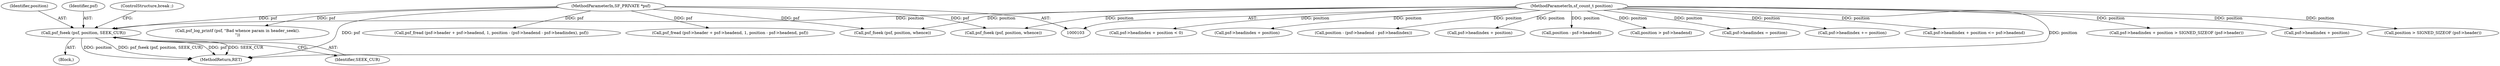 digraph "0_libsndfile_708e996c87c5fae77b104ccfeb8f6db784c32074_14@pointer" {
"1000217" [label="(Call,psf_fseek (psf, position, SEEK_CUR))"];
"1000104" [label="(MethodParameterIn,SF_PRIVATE *psf)"];
"1000105" [label="(MethodParameterIn,sf_count_t position)"];
"1000219" [label="(Identifier,position)"];
"1000218" [label="(Identifier,psf)"];
"1000199" [label="(Call,psf->headindex + position > SIGNED_SIZEOF (psf->header))"];
"1000217" [label="(Call,psf_fseek (psf, position, SEEK_CUR))"];
"1000255" [label="(Call,psf_log_printf (psf, \"Bad whence param in header_seek().\n\"))"];
"1000183" [label="(Call,psf->headindex + position)"];
"1000113" [label="(Call,position > SIGNED_SIZEOF (psf->header))"];
"1000158" [label="(Call,psf->headindex + position < 0)"];
"1000200" [label="(Call,psf->headindex + position)"];
"1000235" [label="(Call,position - (psf->headend - psf->headindex))"];
"1000159" [label="(Call,psf->headindex + position)"];
"1000105" [label="(MethodParameterIn,sf_count_t position)"];
"1000120" [label="(Call,psf_fseek (psf, position, whence))"];
"1000104" [label="(MethodParameterIn,SF_PRIVATE *psf)"];
"1000144" [label="(Call,position - psf->headend)"];
"1000220" [label="(Identifier,SEEK_CUR)"];
"1000260" [label="(MethodReturn,RET)"];
"1000226" [label="(Call,psf_fread (psf->header + psf->headend, 1, position - (psf->headend - psf->headindex), psf))"];
"1000126" [label="(Call,position > psf->headend)"];
"1000176" [label="(Call,psf_fseek (psf, position, whence))"];
"1000150" [label="(Call,psf->headindex = position)"];
"1000135" [label="(Call,psf_fread (psf->header + psf->headend, 1, position - psf->headend, psf))"];
"1000209" [label="(Block,)"];
"1000192" [label="(Call,psf->headindex += position)"];
"1000182" [label="(Call,psf->headindex + position <= psf->headend)"];
"1000221" [label="(ControlStructure,break ;)"];
"1000217" -> "1000209"  [label="AST: "];
"1000217" -> "1000220"  [label="CFG: "];
"1000218" -> "1000217"  [label="AST: "];
"1000219" -> "1000217"  [label="AST: "];
"1000220" -> "1000217"  [label="AST: "];
"1000221" -> "1000217"  [label="CFG: "];
"1000217" -> "1000260"  [label="DDG: position"];
"1000217" -> "1000260"  [label="DDG: psf_fseek (psf, position, SEEK_CUR)"];
"1000217" -> "1000260"  [label="DDG: psf"];
"1000217" -> "1000260"  [label="DDG: SEEK_CUR"];
"1000104" -> "1000217"  [label="DDG: psf"];
"1000105" -> "1000217"  [label="DDG: position"];
"1000104" -> "1000103"  [label="AST: "];
"1000104" -> "1000260"  [label="DDG: psf"];
"1000104" -> "1000120"  [label="DDG: psf"];
"1000104" -> "1000135"  [label="DDG: psf"];
"1000104" -> "1000176"  [label="DDG: psf"];
"1000104" -> "1000226"  [label="DDG: psf"];
"1000104" -> "1000255"  [label="DDG: psf"];
"1000105" -> "1000103"  [label="AST: "];
"1000105" -> "1000260"  [label="DDG: position"];
"1000105" -> "1000113"  [label="DDG: position"];
"1000105" -> "1000120"  [label="DDG: position"];
"1000105" -> "1000126"  [label="DDG: position"];
"1000105" -> "1000144"  [label="DDG: position"];
"1000105" -> "1000150"  [label="DDG: position"];
"1000105" -> "1000158"  [label="DDG: position"];
"1000105" -> "1000159"  [label="DDG: position"];
"1000105" -> "1000176"  [label="DDG: position"];
"1000105" -> "1000182"  [label="DDG: position"];
"1000105" -> "1000183"  [label="DDG: position"];
"1000105" -> "1000192"  [label="DDG: position"];
"1000105" -> "1000199"  [label="DDG: position"];
"1000105" -> "1000200"  [label="DDG: position"];
"1000105" -> "1000235"  [label="DDG: position"];
}

